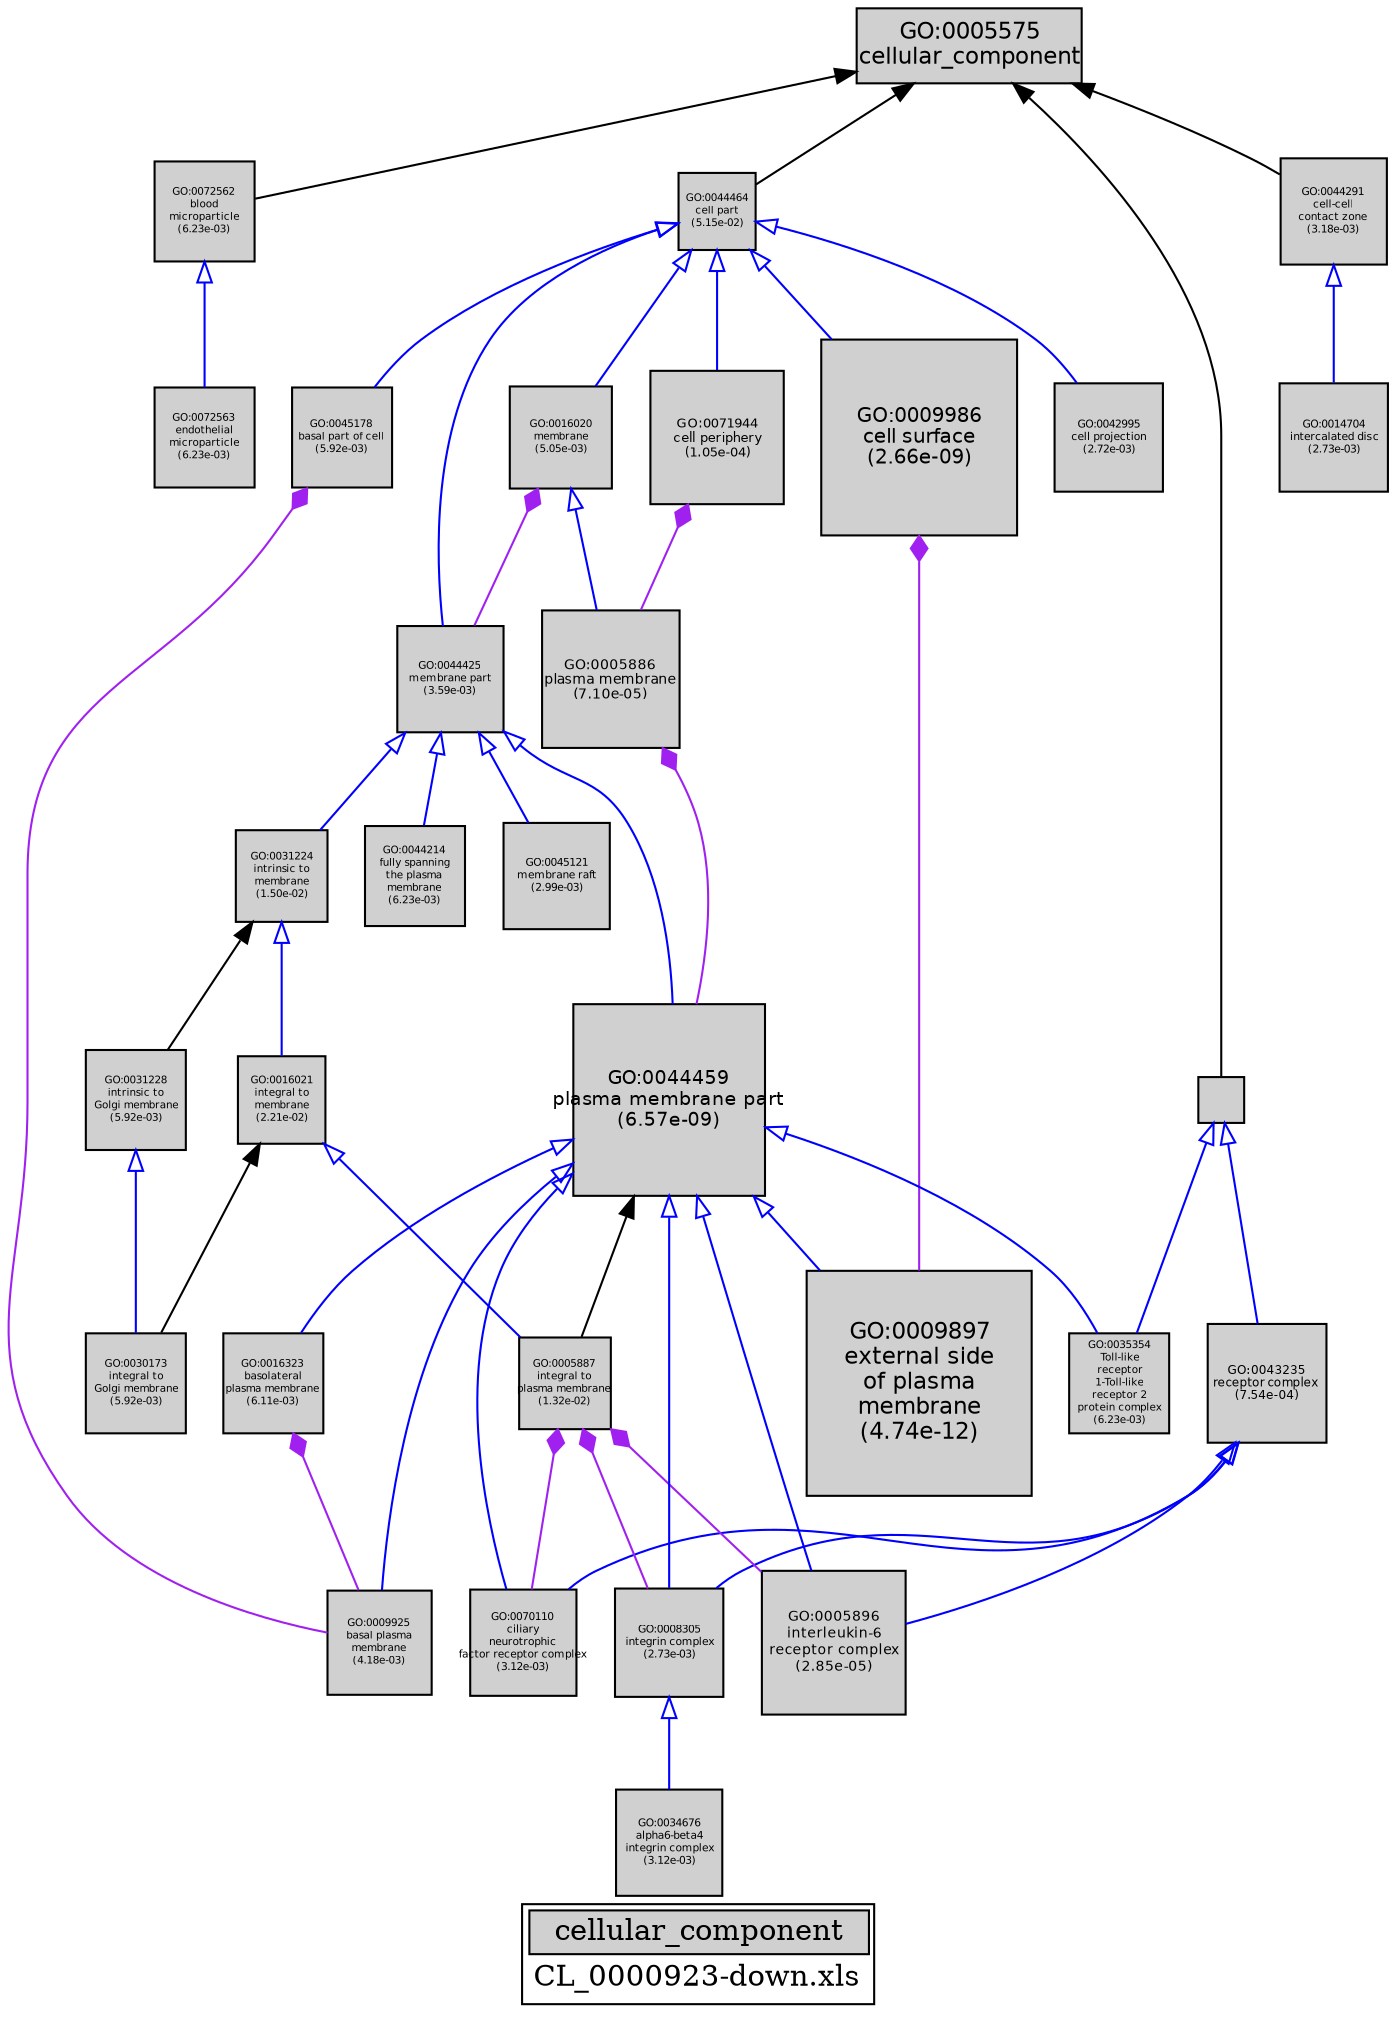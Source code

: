 digraph "cellular_component" {
graph [ bgcolor = "#FFFFFF", label = <<TABLE COLOR="black" BGCOLOR="white"><TR><TD COLSPAN="2" BGCOLOR="#D0D0D0"><FONT COLOR="black">cellular_component</FONT></TD></TR><TR><TD BORDER="0">CL_0000923-down.xls</TD></TR></TABLE>> ];
node [ fontname = "Helvetica" ];

subgraph "nodes" {

node [ style = "filled", fixedsize = "true", width = 1, shape = "box", fontsize = 9, fillcolor = "#D0D0D0", fontcolor = "black", color = "black" ];

"GO:0072562" [ URL = "#GO:0072562", label = <<TABLE BORDER="0"><TR><TD>GO:0072562<BR/>blood<BR/>microparticle<BR/>(6.23e-03)</TD></TR></TABLE>>, width = 0.668049132487, shape = "box", fontsize = 5.0, height = 0.668049132487 ];
"GO:0043234" [ URL = "#GO:0043234", label = "", width = 0.309007312259, shape = "box", height = 0.309007312259 ];
"GO:0016021" [ URL = "#GO:0016021", label = <<TABLE BORDER="0"><TR><TD>GO:0016021<BR/>integral to<BR/>membrane<BR/>(2.21e-02)</TD></TR></TABLE>>, width = 0.580993025478, shape = "box", fontsize = 5.0, height = 0.580993025478 ];
"GO:0016323" [ URL = "#GO:0016323", label = <<TABLE BORDER="0"><TR><TD>GO:0016323<BR/>basolateral<BR/>plasma membrane<BR/>(6.11e-03)</TD></TR></TABLE>>, width = 0.669243805713, shape = "box", fontsize = 5.0, height = 0.669243805713 ];
"GO:0035354" [ URL = "#GO:0035354", label = <<TABLE BORDER="0"><TR><TD>GO:0035354<BR/>Toll-like<BR/>receptor<BR/>1-Toll-like<BR/>receptor 2<BR/>protein complex<BR/>(6.23e-03)</TD></TR></TABLE>>, width = 0.668049132487, shape = "box", fontsize = 5.0, height = 0.668049132487 ];
"GO:0005575" [ URL = "#GO:0005575", label = <<TABLE BORDER="0"><TR><TD>GO:0005575<BR/>cellular_component</TD></TR></TABLE>>, width = 1.5, shape = "box", fontsize = 10.8 ];
"GO:0045121" [ URL = "#GO:0045121", label = <<TABLE BORDER="0"><TR><TD>GO:0045121<BR/>membrane raft<BR/>(2.99e-03)</TD></TR></TABLE>>, width = 0.71374129132, shape = "box", fontsize = 5.1389372975, height = 0.71374129132 ];
"GO:0072563" [ URL = "#GO:0072563", label = <<TABLE BORDER="0"><TR><TD>GO:0072563<BR/>endothelial<BR/>microparticle<BR/>(6.23e-03)</TD></TR></TABLE>>, width = 0.668049132487, shape = "box", fontsize = 5.0, height = 0.668049132487 ];
"GO:0014704" [ URL = "#GO:0014704", label = <<TABLE BORDER="0"><TR><TD>GO:0014704<BR/>intercalated disc<BR/>(2.73e-03)</TD></TR></TABLE>>, width = 0.719091929821, shape = "box", fontsize = 5.17746189471, height = 0.719091929821 ];
"GO:0044464" [ URL = "#GO:0044464", label = <<TABLE BORDER="0"><TR><TD>GO:0044464<BR/>cell part<BR/>(5.15e-02)</TD></TR></TABLE>>, width = 0.514578972505, shape = "box", fontsize = 5.0, height = 0.514578972505 ];
"GO:0009897" [ URL = "#GO:0009897", label = <<TABLE BORDER="0"><TR><TD>GO:0009897<BR/>external side<BR/>of plasma<BR/>membrane<BR/>(4.74e-12)</TD></TR></TABLE>>, width = 1.5, shape = "box", fontsize = 10.8, height = 1.5 ];
"GO:0043235" [ URL = "#GO:0043235", label = <<TABLE BORDER="0"><TR><TD>GO:0043235<BR/>receptor complex<BR/>(7.54e-04)</TD></TR></TABLE>>, width = 0.792251482135, shape = "box", fontsize = 5.70421067137, height = 0.792251482135 ];
"GO:0008305" [ URL = "#GO:0008305", label = <<TABLE BORDER="0"><TR><TD>GO:0008305<BR/>integrin complex<BR/>(2.73e-03)</TD></TR></TABLE>>, width = 0.719091929821, shape = "box", fontsize = 5.17746189471, height = 0.719091929821 ];
"GO:0005886" [ URL = "#GO:0005886", label = <<TABLE BORDER="0"><TR><TD>GO:0005886<BR/>plasma membrane<BR/>(7.10e-05)</TD></TR></TABLE>>, width = 0.911416099902, shape = "box", fontsize = 6.56219591929, height = 0.911416099902 ];
"GO:0071944" [ URL = "#GO:0071944", label = <<TABLE BORDER="0"><TR><TD>GO:0071944<BR/>cell periphery<BR/>(1.05e-04)</TD></TR></TABLE>>, width = 0.892663086665, shape = "box", fontsize = 6.42717422399, height = 0.892663086665 ];
"GO:0031228" [ URL = "#GO:0031228", label = <<TABLE BORDER="0"><TR><TD>GO:0031228<BR/>intrinsic to<BR/>Golgi membrane<BR/>(5.92e-03)</TD></TR></TABLE>>, width = 0.67129077403, shape = "box", fontsize = 5.0, height = 0.67129077403 ];
"GO:0005887" [ URL = "#GO:0005887", label = <<TABLE BORDER="0"><TR><TD>GO:0005887<BR/>integral to<BR/>plasma membrane<BR/>(1.32e-02)</TD></TR></TABLE>>, width = 0.617618371026, shape = "box", fontsize = 5.0, height = 0.617618371026 ];
"GO:0045178" [ URL = "#GO:0045178", label = <<TABLE BORDER="0"><TR><TD>GO:0045178<BR/>basal part of cell<BR/>(5.92e-03)</TD></TR></TABLE>>, width = 0.67129077403, shape = "box", fontsize = 5.0, height = 0.67129077403 ];
"GO:0031224" [ URL = "#GO:0031224", label = <<TABLE BORDER="0"><TR><TD>GO:0031224<BR/>intrinsic to<BR/>membrane<BR/>(1.50e-02)</TD></TR></TABLE>>, width = 0.608801264316, shape = "box", fontsize = 5.0, height = 0.608801264316 ];
"GO:0005896" [ URL = "#GO:0005896", label = <<TABLE BORDER="0"><TR><TD>GO:0005896<BR/>interleukin-6<BR/>receptor complex<BR/>(2.85e-05)</TD></TR></TABLE>>, width = 0.953379025902, shape = "box", fontsize = 6.86432898649, height = 0.953379025902 ];
"GO:0016020" [ URL = "#GO:0016020", label = <<TABLE BORDER="0"><TR><TD>GO:0016020<BR/>membrane<BR/>(5.05e-03)</TD></TR></TABLE>>, width = 0.681422671043, shape = "box", fontsize = 5.0, height = 0.681422671043 ];
"GO:0030173" [ URL = "#GO:0030173", label = <<TABLE BORDER="0"><TR><TD>GO:0030173<BR/>integral to<BR/>Golgi membrane<BR/>(5.92e-03)</TD></TR></TABLE>>, width = 0.67129077403, shape = "box", fontsize = 5.0, height = 0.67129077403 ];
"GO:0042995" [ URL = "#GO:0042995", label = <<TABLE BORDER="0"><TR><TD>GO:0042995<BR/>cell projection<BR/>(2.72e-03)</TD></TR></TABLE>>, width = 0.719231448898, shape = "box", fontsize = 5.17846643207, height = 0.719231448898 ];
"GO:0009925" [ URL = "#GO:0009925", label = <<TABLE BORDER="0"><TR><TD>GO:0009925<BR/>basal plasma<BR/>membrane<BR/>(4.18e-03)</TD></TR></TABLE>>, width = 0.693159105193, shape = "box", fontsize = 5.0, height = 0.693159105193 ];
"GO:0009986" [ URL = "#GO:0009986", label = <<TABLE BORDER="0"><TR><TD>GO:0009986<BR/>cell surface<BR/>(2.66e-09)</TD></TR></TABLE>>, width = 1.30620288392, shape = "box", fontsize = 9.40466076421, height = 1.30620288392 ];
"GO:0044214" [ URL = "#GO:0044214", label = <<TABLE BORDER="0"><TR><TD>GO:0044214<BR/>fully spanning<BR/>the plasma<BR/>membrane<BR/>(6.23e-03)</TD></TR></TABLE>>, width = 0.668049132487, shape = "box", fontsize = 5.0, height = 0.668049132487 ];
"GO:0044425" [ URL = "#GO:0044425", label = <<TABLE BORDER="0"><TR><TD>GO:0044425<BR/>membrane part<BR/>(3.59e-03)</TD></TR></TABLE>>, width = 0.702549979404, shape = "box", fontsize = 5.05835985171, height = 0.702549979404 ];
"GO:0034676" [ URL = "#GO:0034676", label = <<TABLE BORDER="0"><TR><TD>GO:0034676<BR/>alpha6-beta4<BR/>integrin complex<BR/>(3.12e-03)</TD></TR></TABLE>>, width = 0.711127880489, shape = "box", fontsize = 5.12012073952, height = 0.711127880489 ];
"GO:0070110" [ URL = "#GO:0070110", label = <<TABLE BORDER="0"><TR><TD>GO:0070110<BR/>ciliary<BR/>neurotrophic<BR/>factor receptor complex<BR/>(3.12e-03)</TD></TR></TABLE>>, width = 0.711127880489, shape = "box", fontsize = 5.12012073952, height = 0.711127880489 ];
"GO:0044291" [ URL = "#GO:0044291", label = <<TABLE BORDER="0"><TR><TD>GO:0044291<BR/>cell-cell<BR/>contact zone<BR/>(3.18e-03)</TD></TR></TABLE>>, width = 0.70989258756, shape = "box", fontsize = 5.11122663043, height = 0.70989258756 ];
"GO:0044459" [ URL = "#GO:0044459", label = <<TABLE BORDER="0"><TR><TD>GO:0044459<BR/>plasma membrane part<BR/>(6.57e-09)</TD></TR></TABLE>>, width = 1.27613556229, shape = "box", fontsize = 9.18817604848, height = 1.27613556229 ];
}
subgraph "edges" {


edge [ dir = "back", weight = 1 ];
subgraph "regulates" {


edge [ color = "cyan", arrowtail = "none" ];
subgraph "positive" {


edge [ color = "green", arrowtail = "vee" ];
}
subgraph "negative" {


edge [ color = "red", arrowtail = "tee" ];
}
}
subgraph "part_of" {


edge [ color = "purple", arrowtail = "diamond", weight = 2.5 ];
"GO:0009986" -> "GO:0009897";
"GO:0005886" -> "GO:0044459";
"GO:0005887" -> "GO:0070110";
"GO:0005887" -> "GO:0008305";
"GO:0016323" -> "GO:0009925";
"GO:0071944" -> "GO:0005886";
"GO:0045178" -> "GO:0009925";
"GO:0005887" -> "GO:0005896";
"GO:0016020" -> "GO:0044425";
}
subgraph "is_a" {


edge [ color = "blue", arrowtail = "empty", weight = 5.0 ];
"GO:0044464" -> "GO:0016020";
"GO:0043234" -> "GO:0043235";
"GO:0044459" -> "GO:0009925";
"GO:0044425" -> "GO:0044459";
"GO:0044464" -> "GO:0044425";
"GO:0044425" -> "GO:0044214";
"GO:0044464" -> "GO:0042995";
"GO:0031228" -> "GO:0030173";
"GO:0031224" -> "GO:0016021";
"GO:0044464" -> "GO:0045178";
"GO:0043234" -> "GO:0035354";
"GO:0044459" -> "GO:0016323";
"GO:0044464" -> "GO:0071944";
"GO:0044425" -> "GO:0031224";
"GO:0044459" -> "GO:0005896";
"GO:0044464" -> "GO:0009986";
"GO:0044459" -> "GO:0035354";
"GO:0044459" -> "GO:0009897";
"GO:0044291" -> "GO:0014704";
"GO:0016020" -> "GO:0005886";
"GO:0044459" -> "GO:0008305";
"GO:0044459" -> "GO:0070110";
"GO:0043235" -> "GO:0005896";
"GO:0072562" -> "GO:0072563";
"GO:0016021" -> "GO:0005887";
"GO:0043235" -> "GO:0008305";
"GO:0008305" -> "GO:0034676";
"GO:0044425" -> "GO:0045121";
"GO:0043235" -> "GO:0070110";
}
"GO:0005575" -> "GO:0043234";
"GO:0005575" -> "GO:0044464";
"GO:0005575" -> "GO:0044291";
"GO:0031224" -> "GO:0031228";
"GO:0016021" -> "GO:0030173";
"GO:0005575" -> "GO:0072562";
"GO:0044459" -> "GO:0005887";
}
}
